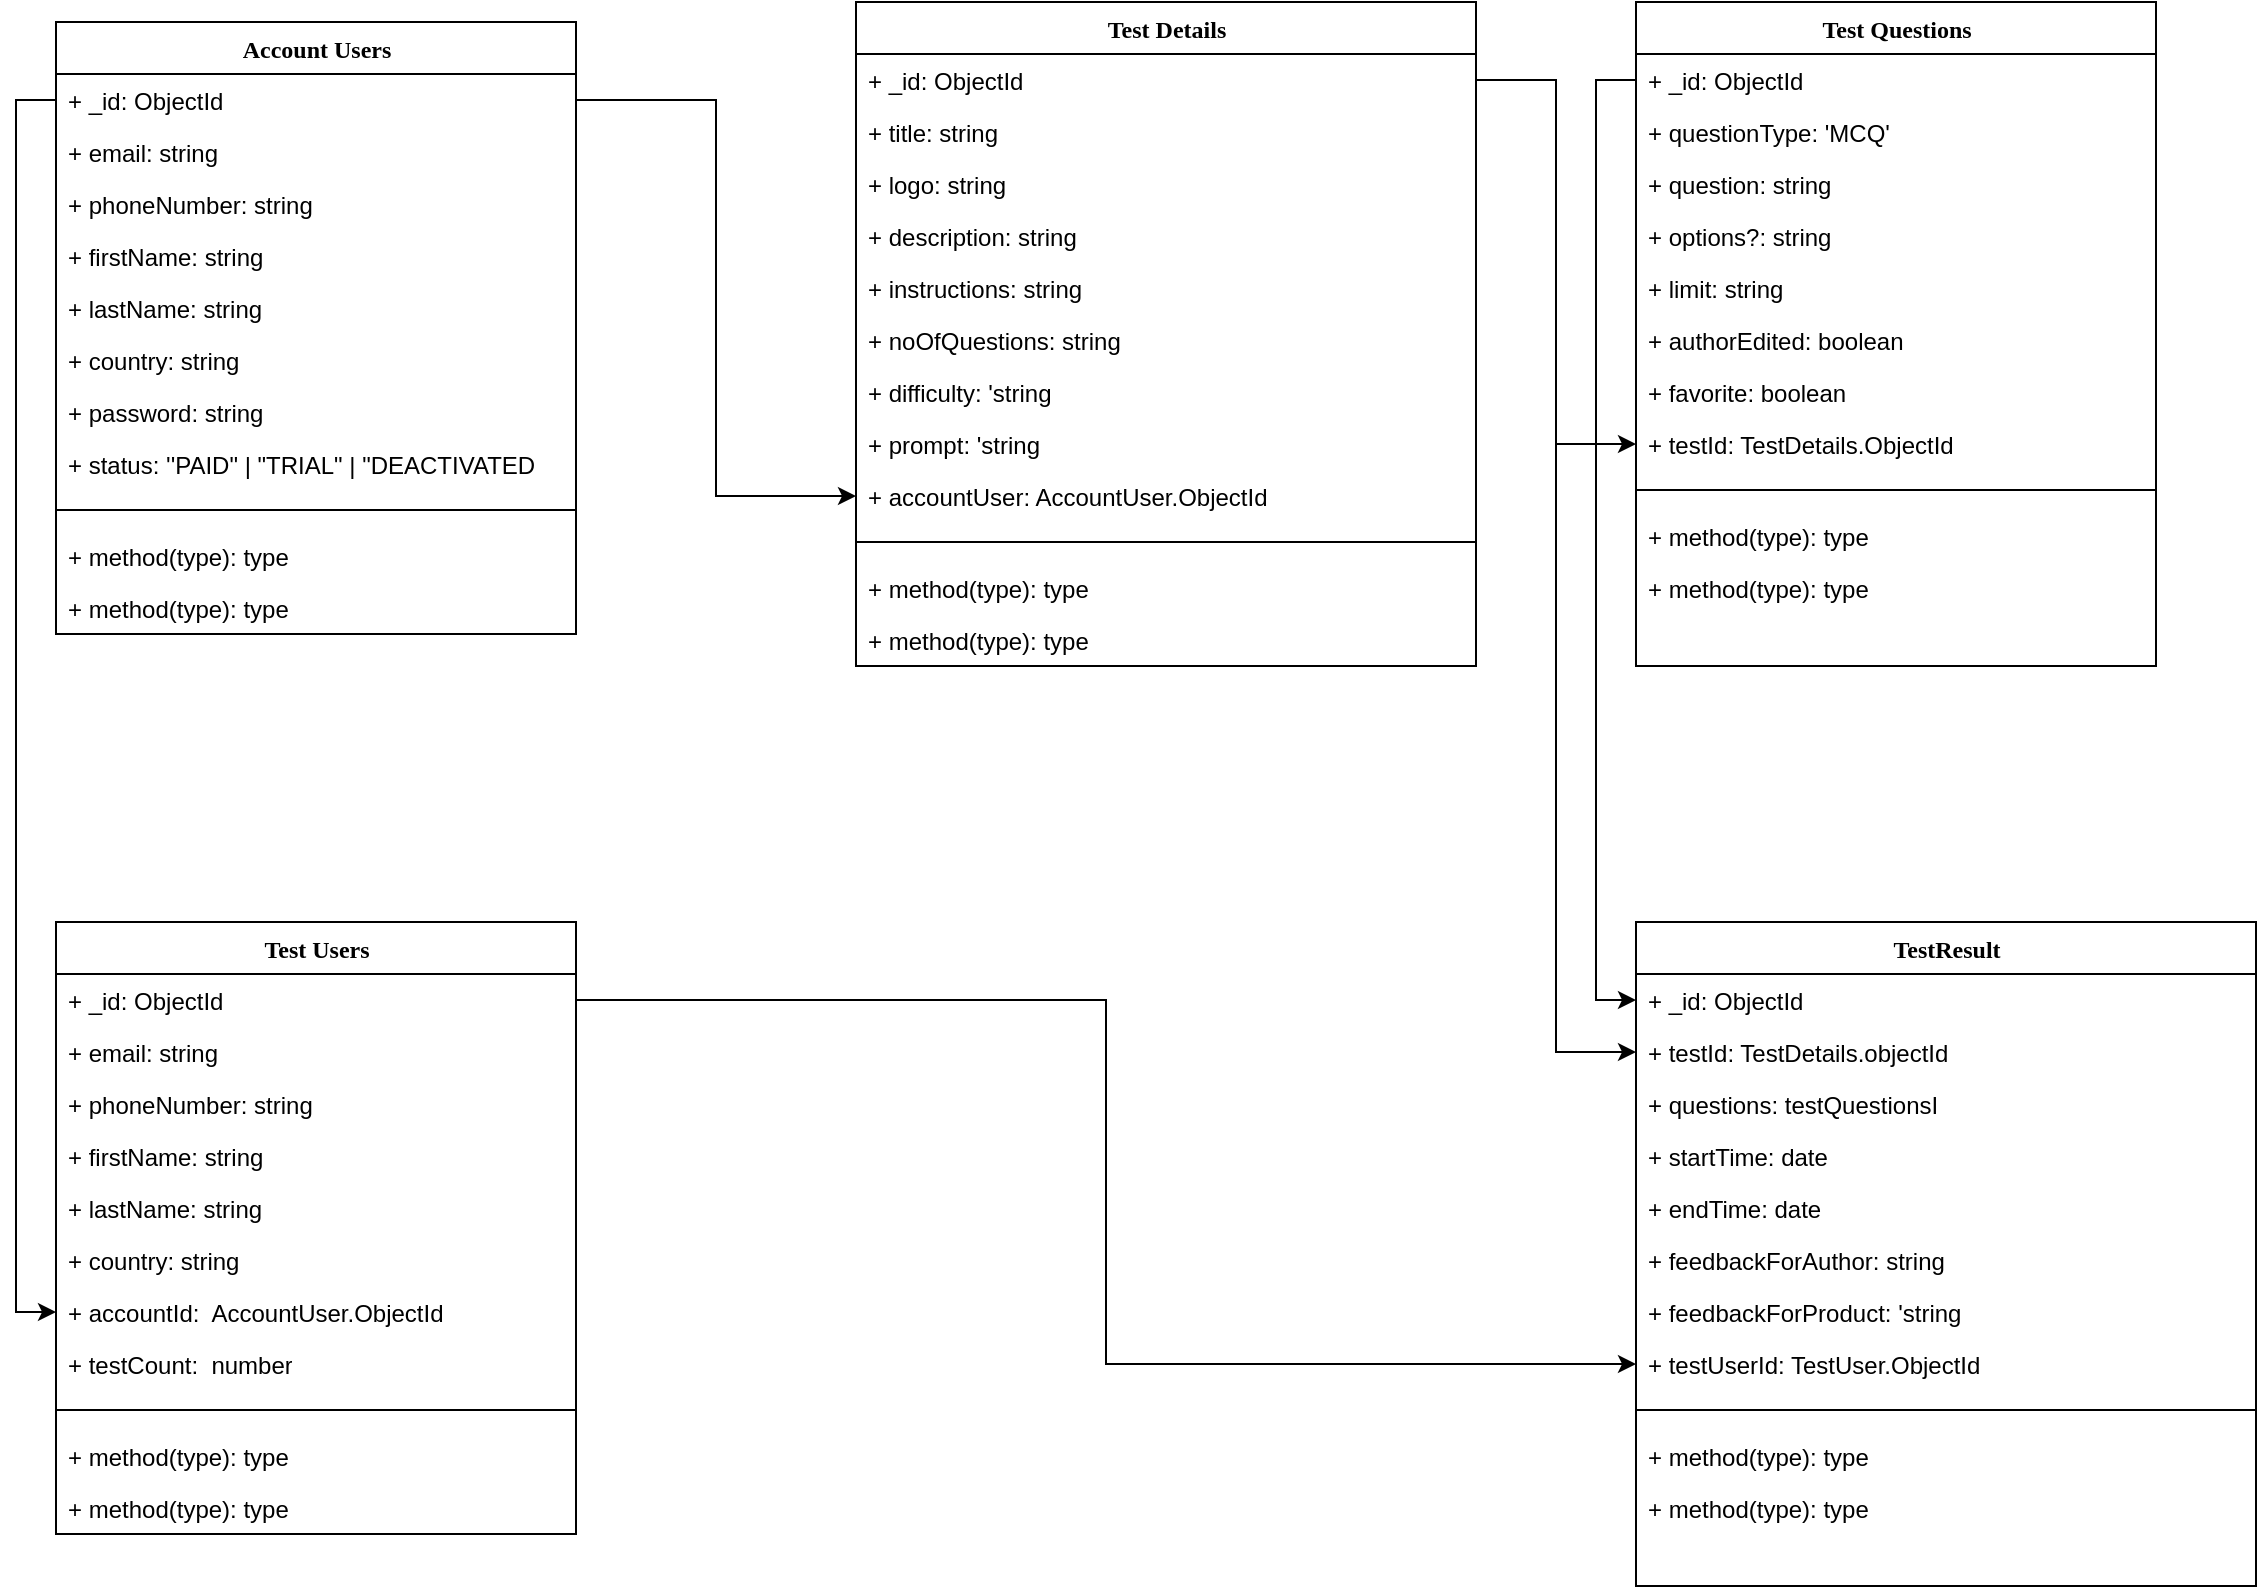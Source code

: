 <mxfile version="21.6.2" type="device">
  <diagram name="Page-1" id="9f46799a-70d6-7492-0946-bef42562c5a5">
    <mxGraphModel dx="867" dy="495" grid="1" gridSize="10" guides="1" tooltips="1" connect="1" arrows="1" fold="1" page="1" pageScale="1" pageWidth="1100" pageHeight="850" background="none" math="0" shadow="0">
      <root>
        <object label="" value="dsjk" id="0">
          <mxCell />
        </object>
        <mxCell id="1" parent="0" />
        <object label="Account Users" hello="sdds" sjdjds="sds" id="78961159f06e98e8-17">
          <mxCell style="swimlane;html=1;fontStyle=1;align=center;verticalAlign=top;childLayout=stackLayout;horizontal=1;startSize=26;horizontalStack=0;resizeParent=1;resizeLast=0;collapsible=1;marginBottom=0;swimlaneFillColor=#ffffff;rounded=0;shadow=0;comic=0;labelBackgroundColor=none;strokeWidth=1;fillColor=none;fontFamily=Verdana;fontSize=12" parent="1" vertex="1">
            <mxGeometry x="90" y="40" width="260" height="306" as="geometry" />
          </mxCell>
        </object>
        <mxCell id="78961159f06e98e8-21" value="+ _id: ObjectId" style="text;html=1;strokeColor=none;fillColor=none;align=left;verticalAlign=top;spacingLeft=4;spacingRight=4;whiteSpace=wrap;overflow=hidden;rotatable=0;points=[[0,0.5],[1,0.5]];portConstraint=eastwest;" parent="78961159f06e98e8-17" vertex="1">
          <mxGeometry y="26" width="260" height="26" as="geometry" />
        </mxCell>
        <mxCell id="78961159f06e98e8-23" value="+ email: string" style="text;html=1;strokeColor=none;fillColor=none;align=left;verticalAlign=top;spacingLeft=4;spacingRight=4;whiteSpace=wrap;overflow=hidden;rotatable=0;points=[[0,0.5],[1,0.5]];portConstraint=eastwest;" parent="78961159f06e98e8-17" vertex="1">
          <mxGeometry y="52" width="260" height="26" as="geometry" />
        </mxCell>
        <mxCell id="78961159f06e98e8-25" value="+ phoneNumber: string" style="text;html=1;strokeColor=none;fillColor=none;align=left;verticalAlign=top;spacingLeft=4;spacingRight=4;whiteSpace=wrap;overflow=hidden;rotatable=0;points=[[0,0.5],[1,0.5]];portConstraint=eastwest;" parent="78961159f06e98e8-17" vertex="1">
          <mxGeometry y="78" width="260" height="26" as="geometry" />
        </mxCell>
        <mxCell id="78961159f06e98e8-26" value="+ firstName: string" style="text;html=1;strokeColor=none;fillColor=none;align=left;verticalAlign=top;spacingLeft=4;spacingRight=4;whiteSpace=wrap;overflow=hidden;rotatable=0;points=[[0,0.5],[1,0.5]];portConstraint=eastwest;" parent="78961159f06e98e8-17" vertex="1">
          <mxGeometry y="104" width="260" height="26" as="geometry" />
        </mxCell>
        <mxCell id="78961159f06e98e8-24" value="+ lastName: string" style="text;html=1;strokeColor=none;fillColor=none;align=left;verticalAlign=top;spacingLeft=4;spacingRight=4;whiteSpace=wrap;overflow=hidden;rotatable=0;points=[[0,0.5],[1,0.5]];portConstraint=eastwest;" parent="78961159f06e98e8-17" vertex="1">
          <mxGeometry y="130" width="260" height="26" as="geometry" />
        </mxCell>
        <mxCell id="J8PkgzZRHgXCkF410l4q-4" value="+ country: string" style="text;html=1;strokeColor=none;fillColor=none;align=left;verticalAlign=top;spacingLeft=4;spacingRight=4;whiteSpace=wrap;overflow=hidden;rotatable=0;points=[[0,0.5],[1,0.5]];portConstraint=eastwest;" vertex="1" parent="78961159f06e98e8-17">
          <mxGeometry y="156" width="260" height="26" as="geometry" />
        </mxCell>
        <mxCell id="J8PkgzZRHgXCkF410l4q-65" value="+ password: string" style="text;html=1;strokeColor=none;fillColor=none;align=left;verticalAlign=top;spacingLeft=4;spacingRight=4;whiteSpace=wrap;overflow=hidden;rotatable=0;points=[[0,0.5],[1,0.5]];portConstraint=eastwest;" vertex="1" parent="78961159f06e98e8-17">
          <mxGeometry y="182" width="260" height="26" as="geometry" />
        </mxCell>
        <mxCell id="J8PkgzZRHgXCkF410l4q-5" value="+ status: &#39;&#39;PAID&quot; | &quot;TRIAL&quot; | &quot;DEACTIVATED&amp;nbsp;&lt;br&gt;&amp;nbsp;" style="text;html=1;strokeColor=none;fillColor=none;align=left;verticalAlign=top;spacingLeft=4;spacingRight=4;whiteSpace=wrap;overflow=hidden;rotatable=0;points=[[0,0.5],[1,0.5]];portConstraint=eastwest;" vertex="1" parent="78961159f06e98e8-17">
          <mxGeometry y="208" width="260" height="26" as="geometry" />
        </mxCell>
        <mxCell id="78961159f06e98e8-19" value="" style="line;html=1;strokeWidth=1;fillColor=none;align=left;verticalAlign=middle;spacingTop=-1;spacingLeft=3;spacingRight=3;rotatable=0;labelPosition=right;points=[];portConstraint=eastwest;" parent="78961159f06e98e8-17" vertex="1">
          <mxGeometry y="234" width="260" height="20" as="geometry" />
        </mxCell>
        <mxCell id="78961159f06e98e8-27" value="+ method(type): type" style="text;html=1;strokeColor=none;fillColor=none;align=left;verticalAlign=top;spacingLeft=4;spacingRight=4;whiteSpace=wrap;overflow=hidden;rotatable=0;points=[[0,0.5],[1,0.5]];portConstraint=eastwest;" parent="78961159f06e98e8-17" vertex="1">
          <mxGeometry y="254" width="260" height="26" as="geometry" />
        </mxCell>
        <mxCell id="78961159f06e98e8-20" value="+ method(type): type" style="text;html=1;strokeColor=none;fillColor=none;align=left;verticalAlign=top;spacingLeft=4;spacingRight=4;whiteSpace=wrap;overflow=hidden;rotatable=0;points=[[0,0.5],[1,0.5]];portConstraint=eastwest;" parent="78961159f06e98e8-17" vertex="1">
          <mxGeometry y="280" width="260" height="26" as="geometry" />
        </mxCell>
        <object label="Test Details" hello="sdds" sjdjds="sds" id="J8PkgzZRHgXCkF410l4q-7">
          <mxCell style="swimlane;html=1;fontStyle=1;align=center;verticalAlign=top;childLayout=stackLayout;horizontal=1;startSize=26;horizontalStack=0;resizeParent=1;resizeLast=0;collapsible=1;marginBottom=0;swimlaneFillColor=#ffffff;rounded=0;shadow=0;comic=0;labelBackgroundColor=none;strokeWidth=1;fillColor=none;fontFamily=Verdana;fontSize=12" vertex="1" parent="1">
            <mxGeometry x="490" y="30" width="310" height="332" as="geometry" />
          </mxCell>
        </object>
        <mxCell id="J8PkgzZRHgXCkF410l4q-8" value="+ _id: ObjectId" style="text;html=1;strokeColor=none;fillColor=none;align=left;verticalAlign=top;spacingLeft=4;spacingRight=4;whiteSpace=wrap;overflow=hidden;rotatable=0;points=[[0,0.5],[1,0.5]];portConstraint=eastwest;" vertex="1" parent="J8PkgzZRHgXCkF410l4q-7">
          <mxGeometry y="26" width="310" height="26" as="geometry" />
        </mxCell>
        <mxCell id="J8PkgzZRHgXCkF410l4q-9" value="+ title: string" style="text;html=1;strokeColor=none;fillColor=none;align=left;verticalAlign=top;spacingLeft=4;spacingRight=4;whiteSpace=wrap;overflow=hidden;rotatable=0;points=[[0,0.5],[1,0.5]];portConstraint=eastwest;" vertex="1" parent="J8PkgzZRHgXCkF410l4q-7">
          <mxGeometry y="52" width="310" height="26" as="geometry" />
        </mxCell>
        <mxCell id="J8PkgzZRHgXCkF410l4q-10" value="+ logo: string" style="text;html=1;strokeColor=none;fillColor=none;align=left;verticalAlign=top;spacingLeft=4;spacingRight=4;whiteSpace=wrap;overflow=hidden;rotatable=0;points=[[0,0.5],[1,0.5]];portConstraint=eastwest;" vertex="1" parent="J8PkgzZRHgXCkF410l4q-7">
          <mxGeometry y="78" width="310" height="26" as="geometry" />
        </mxCell>
        <mxCell id="J8PkgzZRHgXCkF410l4q-11" value="+ description: string" style="text;html=1;strokeColor=none;fillColor=none;align=left;verticalAlign=top;spacingLeft=4;spacingRight=4;whiteSpace=wrap;overflow=hidden;rotatable=0;points=[[0,0.5],[1,0.5]];portConstraint=eastwest;" vertex="1" parent="J8PkgzZRHgXCkF410l4q-7">
          <mxGeometry y="104" width="310" height="26" as="geometry" />
        </mxCell>
        <mxCell id="J8PkgzZRHgXCkF410l4q-12" value="+ instructions: string" style="text;html=1;strokeColor=none;fillColor=none;align=left;verticalAlign=top;spacingLeft=4;spacingRight=4;whiteSpace=wrap;overflow=hidden;rotatable=0;points=[[0,0.5],[1,0.5]];portConstraint=eastwest;" vertex="1" parent="J8PkgzZRHgXCkF410l4q-7">
          <mxGeometry y="130" width="310" height="26" as="geometry" />
        </mxCell>
        <mxCell id="J8PkgzZRHgXCkF410l4q-13" value="+ noOfQuestions: string" style="text;html=1;strokeColor=none;fillColor=none;align=left;verticalAlign=top;spacingLeft=4;spacingRight=4;whiteSpace=wrap;overflow=hidden;rotatable=0;points=[[0,0.5],[1,0.5]];portConstraint=eastwest;" vertex="1" parent="J8PkgzZRHgXCkF410l4q-7">
          <mxGeometry y="156" width="310" height="26" as="geometry" />
        </mxCell>
        <mxCell id="J8PkgzZRHgXCkF410l4q-14" value="+ difficulty: &#39;string&lt;br&gt;&amp;nbsp;" style="text;html=1;strokeColor=none;fillColor=none;align=left;verticalAlign=top;spacingLeft=4;spacingRight=4;whiteSpace=wrap;overflow=hidden;rotatable=0;points=[[0,0.5],[1,0.5]];portConstraint=eastwest;" vertex="1" parent="J8PkgzZRHgXCkF410l4q-7">
          <mxGeometry y="182" width="310" height="26" as="geometry" />
        </mxCell>
        <mxCell id="J8PkgzZRHgXCkF410l4q-18" value="+ prompt: &#39;string&lt;br&gt;&amp;nbsp;" style="text;html=1;strokeColor=none;fillColor=none;align=left;verticalAlign=top;spacingLeft=4;spacingRight=4;whiteSpace=wrap;overflow=hidden;rotatable=0;points=[[0,0.5],[1,0.5]];portConstraint=eastwest;" vertex="1" parent="J8PkgzZRHgXCkF410l4q-7">
          <mxGeometry y="208" width="310" height="26" as="geometry" />
        </mxCell>
        <mxCell id="J8PkgzZRHgXCkF410l4q-19" value="+ accountUser: AccountUser.ObjectId&lt;br&gt;&amp;nbsp;" style="text;html=1;strokeColor=none;fillColor=none;align=left;verticalAlign=top;spacingLeft=4;spacingRight=4;whiteSpace=wrap;overflow=hidden;rotatable=0;points=[[0,0.5],[1,0.5]];portConstraint=eastwest;" vertex="1" parent="J8PkgzZRHgXCkF410l4q-7">
          <mxGeometry y="234" width="310" height="26" as="geometry" />
        </mxCell>
        <mxCell id="J8PkgzZRHgXCkF410l4q-15" value="" style="line;html=1;strokeWidth=1;fillColor=none;align=left;verticalAlign=middle;spacingTop=-1;spacingLeft=3;spacingRight=3;rotatable=0;labelPosition=right;points=[];portConstraint=eastwest;" vertex="1" parent="J8PkgzZRHgXCkF410l4q-7">
          <mxGeometry y="260" width="310" height="20" as="geometry" />
        </mxCell>
        <mxCell id="J8PkgzZRHgXCkF410l4q-16" value="+ method(type): type" style="text;html=1;strokeColor=none;fillColor=none;align=left;verticalAlign=top;spacingLeft=4;spacingRight=4;whiteSpace=wrap;overflow=hidden;rotatable=0;points=[[0,0.5],[1,0.5]];portConstraint=eastwest;" vertex="1" parent="J8PkgzZRHgXCkF410l4q-7">
          <mxGeometry y="280" width="310" height="26" as="geometry" />
        </mxCell>
        <mxCell id="J8PkgzZRHgXCkF410l4q-17" value="+ method(type): type" style="text;html=1;strokeColor=none;fillColor=none;align=left;verticalAlign=top;spacingLeft=4;spacingRight=4;whiteSpace=wrap;overflow=hidden;rotatable=0;points=[[0,0.5],[1,0.5]];portConstraint=eastwest;" vertex="1" parent="J8PkgzZRHgXCkF410l4q-7">
          <mxGeometry y="306" width="310" height="26" as="geometry" />
        </mxCell>
        <object label="Test Questions" hello="sdds" sjdjds="sds" id="J8PkgzZRHgXCkF410l4q-20">
          <mxCell style="swimlane;html=1;fontStyle=1;align=center;verticalAlign=top;childLayout=stackLayout;horizontal=1;startSize=26;horizontalStack=0;resizeParent=1;resizeLast=0;collapsible=1;marginBottom=0;swimlaneFillColor=#ffffff;rounded=0;shadow=0;comic=0;labelBackgroundColor=none;strokeWidth=1;fillColor=none;fontFamily=Verdana;fontSize=12" vertex="1" parent="1">
            <mxGeometry x="880" y="30" width="260" height="332" as="geometry" />
          </mxCell>
        </object>
        <mxCell id="J8PkgzZRHgXCkF410l4q-21" value="+ _id: ObjectId" style="text;html=1;strokeColor=none;fillColor=none;align=left;verticalAlign=top;spacingLeft=4;spacingRight=4;whiteSpace=wrap;overflow=hidden;rotatable=0;points=[[0,0.5],[1,0.5]];portConstraint=eastwest;" vertex="1" parent="J8PkgzZRHgXCkF410l4q-20">
          <mxGeometry y="26" width="260" height="26" as="geometry" />
        </mxCell>
        <mxCell id="J8PkgzZRHgXCkF410l4q-22" value="+ questionType: &#39;MCQ&#39;" style="text;html=1;strokeColor=none;fillColor=none;align=left;verticalAlign=top;spacingLeft=4;spacingRight=4;whiteSpace=wrap;overflow=hidden;rotatable=0;points=[[0,0.5],[1,0.5]];portConstraint=eastwest;" vertex="1" parent="J8PkgzZRHgXCkF410l4q-20">
          <mxGeometry y="52" width="260" height="26" as="geometry" />
        </mxCell>
        <mxCell id="J8PkgzZRHgXCkF410l4q-23" value="+ question: string" style="text;html=1;strokeColor=none;fillColor=none;align=left;verticalAlign=top;spacingLeft=4;spacingRight=4;whiteSpace=wrap;overflow=hidden;rotatable=0;points=[[0,0.5],[1,0.5]];portConstraint=eastwest;" vertex="1" parent="J8PkgzZRHgXCkF410l4q-20">
          <mxGeometry y="78" width="260" height="26" as="geometry" />
        </mxCell>
        <mxCell id="J8PkgzZRHgXCkF410l4q-24" value="+ options?: string" style="text;html=1;strokeColor=none;fillColor=none;align=left;verticalAlign=top;spacingLeft=4;spacingRight=4;whiteSpace=wrap;overflow=hidden;rotatable=0;points=[[0,0.5],[1,0.5]];portConstraint=eastwest;" vertex="1" parent="J8PkgzZRHgXCkF410l4q-20">
          <mxGeometry y="104" width="260" height="26" as="geometry" />
        </mxCell>
        <mxCell id="J8PkgzZRHgXCkF410l4q-25" value="+ limit: string" style="text;html=1;strokeColor=none;fillColor=none;align=left;verticalAlign=top;spacingLeft=4;spacingRight=4;whiteSpace=wrap;overflow=hidden;rotatable=0;points=[[0,0.5],[1,0.5]];portConstraint=eastwest;" vertex="1" parent="J8PkgzZRHgXCkF410l4q-20">
          <mxGeometry y="130" width="260" height="26" as="geometry" />
        </mxCell>
        <mxCell id="J8PkgzZRHgXCkF410l4q-28" value="+ authorEdited: boolean&lt;br&gt;&amp;nbsp;" style="text;html=1;strokeColor=none;fillColor=none;align=left;verticalAlign=top;spacingLeft=4;spacingRight=4;whiteSpace=wrap;overflow=hidden;rotatable=0;points=[[0,0.5],[1,0.5]];portConstraint=eastwest;" vertex="1" parent="J8PkgzZRHgXCkF410l4q-20">
          <mxGeometry y="156" width="260" height="26" as="geometry" />
        </mxCell>
        <mxCell id="J8PkgzZRHgXCkF410l4q-29" value="+ favorite: boolean&lt;br&gt;&amp;nbsp;" style="text;html=1;strokeColor=none;fillColor=none;align=left;verticalAlign=top;spacingLeft=4;spacingRight=4;whiteSpace=wrap;overflow=hidden;rotatable=0;points=[[0,0.5],[1,0.5]];portConstraint=eastwest;" vertex="1" parent="J8PkgzZRHgXCkF410l4q-20">
          <mxGeometry y="182" width="260" height="26" as="geometry" />
        </mxCell>
        <mxCell id="J8PkgzZRHgXCkF410l4q-34" value="+ testId: TestDetails.ObjectId&lt;br&gt;&amp;nbsp;" style="text;html=1;strokeColor=none;fillColor=none;align=left;verticalAlign=top;spacingLeft=4;spacingRight=4;whiteSpace=wrap;overflow=hidden;rotatable=0;points=[[0,0.5],[1,0.5]];portConstraint=eastwest;" vertex="1" parent="J8PkgzZRHgXCkF410l4q-20">
          <mxGeometry y="208" width="260" height="26" as="geometry" />
        </mxCell>
        <mxCell id="J8PkgzZRHgXCkF410l4q-30" value="" style="line;html=1;strokeWidth=1;fillColor=none;align=left;verticalAlign=middle;spacingTop=-1;spacingLeft=3;spacingRight=3;rotatable=0;labelPosition=right;points=[];portConstraint=eastwest;" vertex="1" parent="J8PkgzZRHgXCkF410l4q-20">
          <mxGeometry y="234" width="260" height="20" as="geometry" />
        </mxCell>
        <mxCell id="J8PkgzZRHgXCkF410l4q-31" value="+ method(type): type" style="text;html=1;strokeColor=none;fillColor=none;align=left;verticalAlign=top;spacingLeft=4;spacingRight=4;whiteSpace=wrap;overflow=hidden;rotatable=0;points=[[0,0.5],[1,0.5]];portConstraint=eastwest;" vertex="1" parent="J8PkgzZRHgXCkF410l4q-20">
          <mxGeometry y="254" width="260" height="26" as="geometry" />
        </mxCell>
        <mxCell id="J8PkgzZRHgXCkF410l4q-32" value="+ method(type): type" style="text;html=1;strokeColor=none;fillColor=none;align=left;verticalAlign=top;spacingLeft=4;spacingRight=4;whiteSpace=wrap;overflow=hidden;rotatable=0;points=[[0,0.5],[1,0.5]];portConstraint=eastwest;" vertex="1" parent="J8PkgzZRHgXCkF410l4q-20">
          <mxGeometry y="280" width="260" height="26" as="geometry" />
        </mxCell>
        <mxCell id="J8PkgzZRHgXCkF410l4q-33" style="edgeStyle=orthogonalEdgeStyle;rounded=0;orthogonalLoop=1;jettySize=auto;html=1;entryX=0;entryY=0.5;entryDx=0;entryDy=0;" edge="1" parent="1" source="78961159f06e98e8-21" target="J8PkgzZRHgXCkF410l4q-19">
          <mxGeometry relative="1" as="geometry" />
        </mxCell>
        <mxCell id="J8PkgzZRHgXCkF410l4q-35" style="edgeStyle=orthogonalEdgeStyle;rounded=0;orthogonalLoop=1;jettySize=auto;html=1;exitX=1;exitY=0.5;exitDx=0;exitDy=0;entryX=0;entryY=0.5;entryDx=0;entryDy=0;" edge="1" parent="1" source="J8PkgzZRHgXCkF410l4q-8" target="J8PkgzZRHgXCkF410l4q-34">
          <mxGeometry relative="1" as="geometry" />
        </mxCell>
        <object label="TestResult" hello="sdds" sjdjds="sds" id="J8PkgzZRHgXCkF410l4q-36">
          <mxCell style="swimlane;html=1;fontStyle=1;align=center;verticalAlign=top;childLayout=stackLayout;horizontal=1;startSize=26;horizontalStack=0;resizeParent=1;resizeLast=0;collapsible=1;marginBottom=0;swimlaneFillColor=#ffffff;rounded=0;shadow=0;comic=0;labelBackgroundColor=none;strokeWidth=1;fillColor=none;fontFamily=Verdana;fontSize=12" vertex="1" parent="1">
            <mxGeometry x="880" y="490" width="310" height="332" as="geometry" />
          </mxCell>
        </object>
        <mxCell id="J8PkgzZRHgXCkF410l4q-37" value="+ _id: ObjectId" style="text;html=1;strokeColor=none;fillColor=none;align=left;verticalAlign=top;spacingLeft=4;spacingRight=4;whiteSpace=wrap;overflow=hidden;rotatable=0;points=[[0,0.5],[1,0.5]];portConstraint=eastwest;" vertex="1" parent="J8PkgzZRHgXCkF410l4q-36">
          <mxGeometry y="26" width="310" height="26" as="geometry" />
        </mxCell>
        <mxCell id="J8PkgzZRHgXCkF410l4q-38" value="+ testId: TestDetails.objectId" style="text;html=1;strokeColor=none;fillColor=none;align=left;verticalAlign=top;spacingLeft=4;spacingRight=4;whiteSpace=wrap;overflow=hidden;rotatable=0;points=[[0,0.5],[1,0.5]];portConstraint=eastwest;" vertex="1" parent="J8PkgzZRHgXCkF410l4q-36">
          <mxGeometry y="52" width="310" height="26" as="geometry" />
        </mxCell>
        <mxCell id="J8PkgzZRHgXCkF410l4q-39" value="+ questions: testQuestionsI" style="text;html=1;strokeColor=none;fillColor=none;align=left;verticalAlign=top;spacingLeft=4;spacingRight=4;whiteSpace=wrap;overflow=hidden;rotatable=0;points=[[0,0.5],[1,0.5]];portConstraint=eastwest;" vertex="1" parent="J8PkgzZRHgXCkF410l4q-36">
          <mxGeometry y="78" width="310" height="26" as="geometry" />
        </mxCell>
        <mxCell id="J8PkgzZRHgXCkF410l4q-40" value="+ startTime: date" style="text;html=1;strokeColor=none;fillColor=none;align=left;verticalAlign=top;spacingLeft=4;spacingRight=4;whiteSpace=wrap;overflow=hidden;rotatable=0;points=[[0,0.5],[1,0.5]];portConstraint=eastwest;" vertex="1" parent="J8PkgzZRHgXCkF410l4q-36">
          <mxGeometry y="104" width="310" height="26" as="geometry" />
        </mxCell>
        <mxCell id="J8PkgzZRHgXCkF410l4q-41" value="+ endTime: date" style="text;html=1;strokeColor=none;fillColor=none;align=left;verticalAlign=top;spacingLeft=4;spacingRight=4;whiteSpace=wrap;overflow=hidden;rotatable=0;points=[[0,0.5],[1,0.5]];portConstraint=eastwest;" vertex="1" parent="J8PkgzZRHgXCkF410l4q-36">
          <mxGeometry y="130" width="310" height="26" as="geometry" />
        </mxCell>
        <mxCell id="J8PkgzZRHgXCkF410l4q-42" value="+ feedbackForAuthor: string" style="text;html=1;strokeColor=none;fillColor=none;align=left;verticalAlign=top;spacingLeft=4;spacingRight=4;whiteSpace=wrap;overflow=hidden;rotatable=0;points=[[0,0.5],[1,0.5]];portConstraint=eastwest;" vertex="1" parent="J8PkgzZRHgXCkF410l4q-36">
          <mxGeometry y="156" width="310" height="26" as="geometry" />
        </mxCell>
        <mxCell id="J8PkgzZRHgXCkF410l4q-43" value="+ feedbackForProduct: &#39;string&lt;br&gt;&amp;nbsp;" style="text;html=1;strokeColor=none;fillColor=none;align=left;verticalAlign=top;spacingLeft=4;spacingRight=4;whiteSpace=wrap;overflow=hidden;rotatable=0;points=[[0,0.5],[1,0.5]];portConstraint=eastwest;" vertex="1" parent="J8PkgzZRHgXCkF410l4q-36">
          <mxGeometry y="182" width="310" height="26" as="geometry" />
        </mxCell>
        <mxCell id="J8PkgzZRHgXCkF410l4q-44" value="+ testUserId: TestUser.ObjectId&lt;br&gt;&amp;nbsp;" style="text;html=1;strokeColor=none;fillColor=none;align=left;verticalAlign=top;spacingLeft=4;spacingRight=4;whiteSpace=wrap;overflow=hidden;rotatable=0;points=[[0,0.5],[1,0.5]];portConstraint=eastwest;" vertex="1" parent="J8PkgzZRHgXCkF410l4q-36">
          <mxGeometry y="208" width="310" height="26" as="geometry" />
        </mxCell>
        <mxCell id="J8PkgzZRHgXCkF410l4q-46" value="" style="line;html=1;strokeWidth=1;fillColor=none;align=left;verticalAlign=middle;spacingTop=-1;spacingLeft=3;spacingRight=3;rotatable=0;labelPosition=right;points=[];portConstraint=eastwest;" vertex="1" parent="J8PkgzZRHgXCkF410l4q-36">
          <mxGeometry y="234" width="310" height="20" as="geometry" />
        </mxCell>
        <mxCell id="J8PkgzZRHgXCkF410l4q-47" value="+ method(type): type" style="text;html=1;strokeColor=none;fillColor=none;align=left;verticalAlign=top;spacingLeft=4;spacingRight=4;whiteSpace=wrap;overflow=hidden;rotatable=0;points=[[0,0.5],[1,0.5]];portConstraint=eastwest;" vertex="1" parent="J8PkgzZRHgXCkF410l4q-36">
          <mxGeometry y="254" width="310" height="26" as="geometry" />
        </mxCell>
        <mxCell id="J8PkgzZRHgXCkF410l4q-48" value="+ method(type): type" style="text;html=1;strokeColor=none;fillColor=none;align=left;verticalAlign=top;spacingLeft=4;spacingRight=4;whiteSpace=wrap;overflow=hidden;rotatable=0;points=[[0,0.5],[1,0.5]];portConstraint=eastwest;" vertex="1" parent="J8PkgzZRHgXCkF410l4q-36">
          <mxGeometry y="280" width="310" height="26" as="geometry" />
        </mxCell>
        <mxCell id="J8PkgzZRHgXCkF410l4q-49" style="edgeStyle=orthogonalEdgeStyle;rounded=0;orthogonalLoop=1;jettySize=auto;html=1;exitX=1;exitY=0.5;exitDx=0;exitDy=0;entryX=0;entryY=0.5;entryDx=0;entryDy=0;" edge="1" parent="1" source="J8PkgzZRHgXCkF410l4q-8" target="J8PkgzZRHgXCkF410l4q-38">
          <mxGeometry relative="1" as="geometry" />
        </mxCell>
        <mxCell id="J8PkgzZRHgXCkF410l4q-50" style="edgeStyle=orthogonalEdgeStyle;rounded=0;orthogonalLoop=1;jettySize=auto;html=1;exitX=0;exitY=0.5;exitDx=0;exitDy=0;entryX=0;entryY=0.5;entryDx=0;entryDy=0;" edge="1" parent="1" source="J8PkgzZRHgXCkF410l4q-21" target="J8PkgzZRHgXCkF410l4q-37">
          <mxGeometry relative="1" as="geometry" />
        </mxCell>
        <object label="Test Users" hello="sdds" sjdjds="sds" id="J8PkgzZRHgXCkF410l4q-51">
          <mxCell style="swimlane;html=1;fontStyle=1;align=center;verticalAlign=top;childLayout=stackLayout;horizontal=1;startSize=26;horizontalStack=0;resizeParent=1;resizeLast=0;collapsible=1;marginBottom=0;swimlaneFillColor=#ffffff;rounded=0;shadow=0;comic=0;labelBackgroundColor=none;strokeWidth=1;fillColor=none;fontFamily=Verdana;fontSize=12" vertex="1" parent="1">
            <mxGeometry x="90" y="490" width="260" height="306" as="geometry" />
          </mxCell>
        </object>
        <mxCell id="J8PkgzZRHgXCkF410l4q-52" value="+ _id: ObjectId" style="text;html=1;strokeColor=none;fillColor=none;align=left;verticalAlign=top;spacingLeft=4;spacingRight=4;whiteSpace=wrap;overflow=hidden;rotatable=0;points=[[0,0.5],[1,0.5]];portConstraint=eastwest;" vertex="1" parent="J8PkgzZRHgXCkF410l4q-51">
          <mxGeometry y="26" width="260" height="26" as="geometry" />
        </mxCell>
        <mxCell id="J8PkgzZRHgXCkF410l4q-53" value="+ email: string" style="text;html=1;strokeColor=none;fillColor=none;align=left;verticalAlign=top;spacingLeft=4;spacingRight=4;whiteSpace=wrap;overflow=hidden;rotatable=0;points=[[0,0.5],[1,0.5]];portConstraint=eastwest;" vertex="1" parent="J8PkgzZRHgXCkF410l4q-51">
          <mxGeometry y="52" width="260" height="26" as="geometry" />
        </mxCell>
        <mxCell id="J8PkgzZRHgXCkF410l4q-54" value="+ phoneNumber: string" style="text;html=1;strokeColor=none;fillColor=none;align=left;verticalAlign=top;spacingLeft=4;spacingRight=4;whiteSpace=wrap;overflow=hidden;rotatable=0;points=[[0,0.5],[1,0.5]];portConstraint=eastwest;" vertex="1" parent="J8PkgzZRHgXCkF410l4q-51">
          <mxGeometry y="78" width="260" height="26" as="geometry" />
        </mxCell>
        <mxCell id="J8PkgzZRHgXCkF410l4q-55" value="+ firstName: string" style="text;html=1;strokeColor=none;fillColor=none;align=left;verticalAlign=top;spacingLeft=4;spacingRight=4;whiteSpace=wrap;overflow=hidden;rotatable=0;points=[[0,0.5],[1,0.5]];portConstraint=eastwest;" vertex="1" parent="J8PkgzZRHgXCkF410l4q-51">
          <mxGeometry y="104" width="260" height="26" as="geometry" />
        </mxCell>
        <mxCell id="J8PkgzZRHgXCkF410l4q-56" value="+ lastName: string" style="text;html=1;strokeColor=none;fillColor=none;align=left;verticalAlign=top;spacingLeft=4;spacingRight=4;whiteSpace=wrap;overflow=hidden;rotatable=0;points=[[0,0.5],[1,0.5]];portConstraint=eastwest;" vertex="1" parent="J8PkgzZRHgXCkF410l4q-51">
          <mxGeometry y="130" width="260" height="26" as="geometry" />
        </mxCell>
        <mxCell id="J8PkgzZRHgXCkF410l4q-57" value="+ country: string" style="text;html=1;strokeColor=none;fillColor=none;align=left;verticalAlign=top;spacingLeft=4;spacingRight=4;whiteSpace=wrap;overflow=hidden;rotatable=0;points=[[0,0.5],[1,0.5]];portConstraint=eastwest;" vertex="1" parent="J8PkgzZRHgXCkF410l4q-51">
          <mxGeometry y="156" width="260" height="26" as="geometry" />
        </mxCell>
        <mxCell id="J8PkgzZRHgXCkF410l4q-58" value="+ accountId:&amp;nbsp; AccountUser.ObjectId&lt;br&gt;&amp;nbsp;" style="text;html=1;strokeColor=none;fillColor=none;align=left;verticalAlign=top;spacingLeft=4;spacingRight=4;whiteSpace=wrap;overflow=hidden;rotatable=0;points=[[0,0.5],[1,0.5]];portConstraint=eastwest;" vertex="1" parent="J8PkgzZRHgXCkF410l4q-51">
          <mxGeometry y="182" width="260" height="26" as="geometry" />
        </mxCell>
        <mxCell id="J8PkgzZRHgXCkF410l4q-62" value="+ testCount:&amp;nbsp; number&lt;br&gt;&amp;nbsp;" style="text;html=1;strokeColor=none;fillColor=none;align=left;verticalAlign=top;spacingLeft=4;spacingRight=4;whiteSpace=wrap;overflow=hidden;rotatable=0;points=[[0,0.5],[1,0.5]];portConstraint=eastwest;" vertex="1" parent="J8PkgzZRHgXCkF410l4q-51">
          <mxGeometry y="208" width="260" height="26" as="geometry" />
        </mxCell>
        <mxCell id="J8PkgzZRHgXCkF410l4q-59" value="" style="line;html=1;strokeWidth=1;fillColor=none;align=left;verticalAlign=middle;spacingTop=-1;spacingLeft=3;spacingRight=3;rotatable=0;labelPosition=right;points=[];portConstraint=eastwest;" vertex="1" parent="J8PkgzZRHgXCkF410l4q-51">
          <mxGeometry y="234" width="260" height="20" as="geometry" />
        </mxCell>
        <mxCell id="J8PkgzZRHgXCkF410l4q-60" value="+ method(type): type" style="text;html=1;strokeColor=none;fillColor=none;align=left;verticalAlign=top;spacingLeft=4;spacingRight=4;whiteSpace=wrap;overflow=hidden;rotatable=0;points=[[0,0.5],[1,0.5]];portConstraint=eastwest;" vertex="1" parent="J8PkgzZRHgXCkF410l4q-51">
          <mxGeometry y="254" width="260" height="26" as="geometry" />
        </mxCell>
        <mxCell id="J8PkgzZRHgXCkF410l4q-61" value="+ method(type): type" style="text;html=1;strokeColor=none;fillColor=none;align=left;verticalAlign=top;spacingLeft=4;spacingRight=4;whiteSpace=wrap;overflow=hidden;rotatable=0;points=[[0,0.5],[1,0.5]];portConstraint=eastwest;" vertex="1" parent="J8PkgzZRHgXCkF410l4q-51">
          <mxGeometry y="280" width="260" height="26" as="geometry" />
        </mxCell>
        <mxCell id="J8PkgzZRHgXCkF410l4q-63" style="edgeStyle=orthogonalEdgeStyle;rounded=0;orthogonalLoop=1;jettySize=auto;html=1;exitX=0;exitY=0.5;exitDx=0;exitDy=0;entryX=0;entryY=0.5;entryDx=0;entryDy=0;" edge="1" parent="1" source="78961159f06e98e8-21" target="J8PkgzZRHgXCkF410l4q-58">
          <mxGeometry relative="1" as="geometry" />
        </mxCell>
        <mxCell id="J8PkgzZRHgXCkF410l4q-64" style="edgeStyle=orthogonalEdgeStyle;rounded=0;orthogonalLoop=1;jettySize=auto;html=1;exitX=1;exitY=0.5;exitDx=0;exitDy=0;entryX=0;entryY=0.5;entryDx=0;entryDy=0;" edge="1" parent="1" source="J8PkgzZRHgXCkF410l4q-52" target="J8PkgzZRHgXCkF410l4q-44">
          <mxGeometry relative="1" as="geometry" />
        </mxCell>
      </root>
    </mxGraphModel>
  </diagram>
</mxfile>
